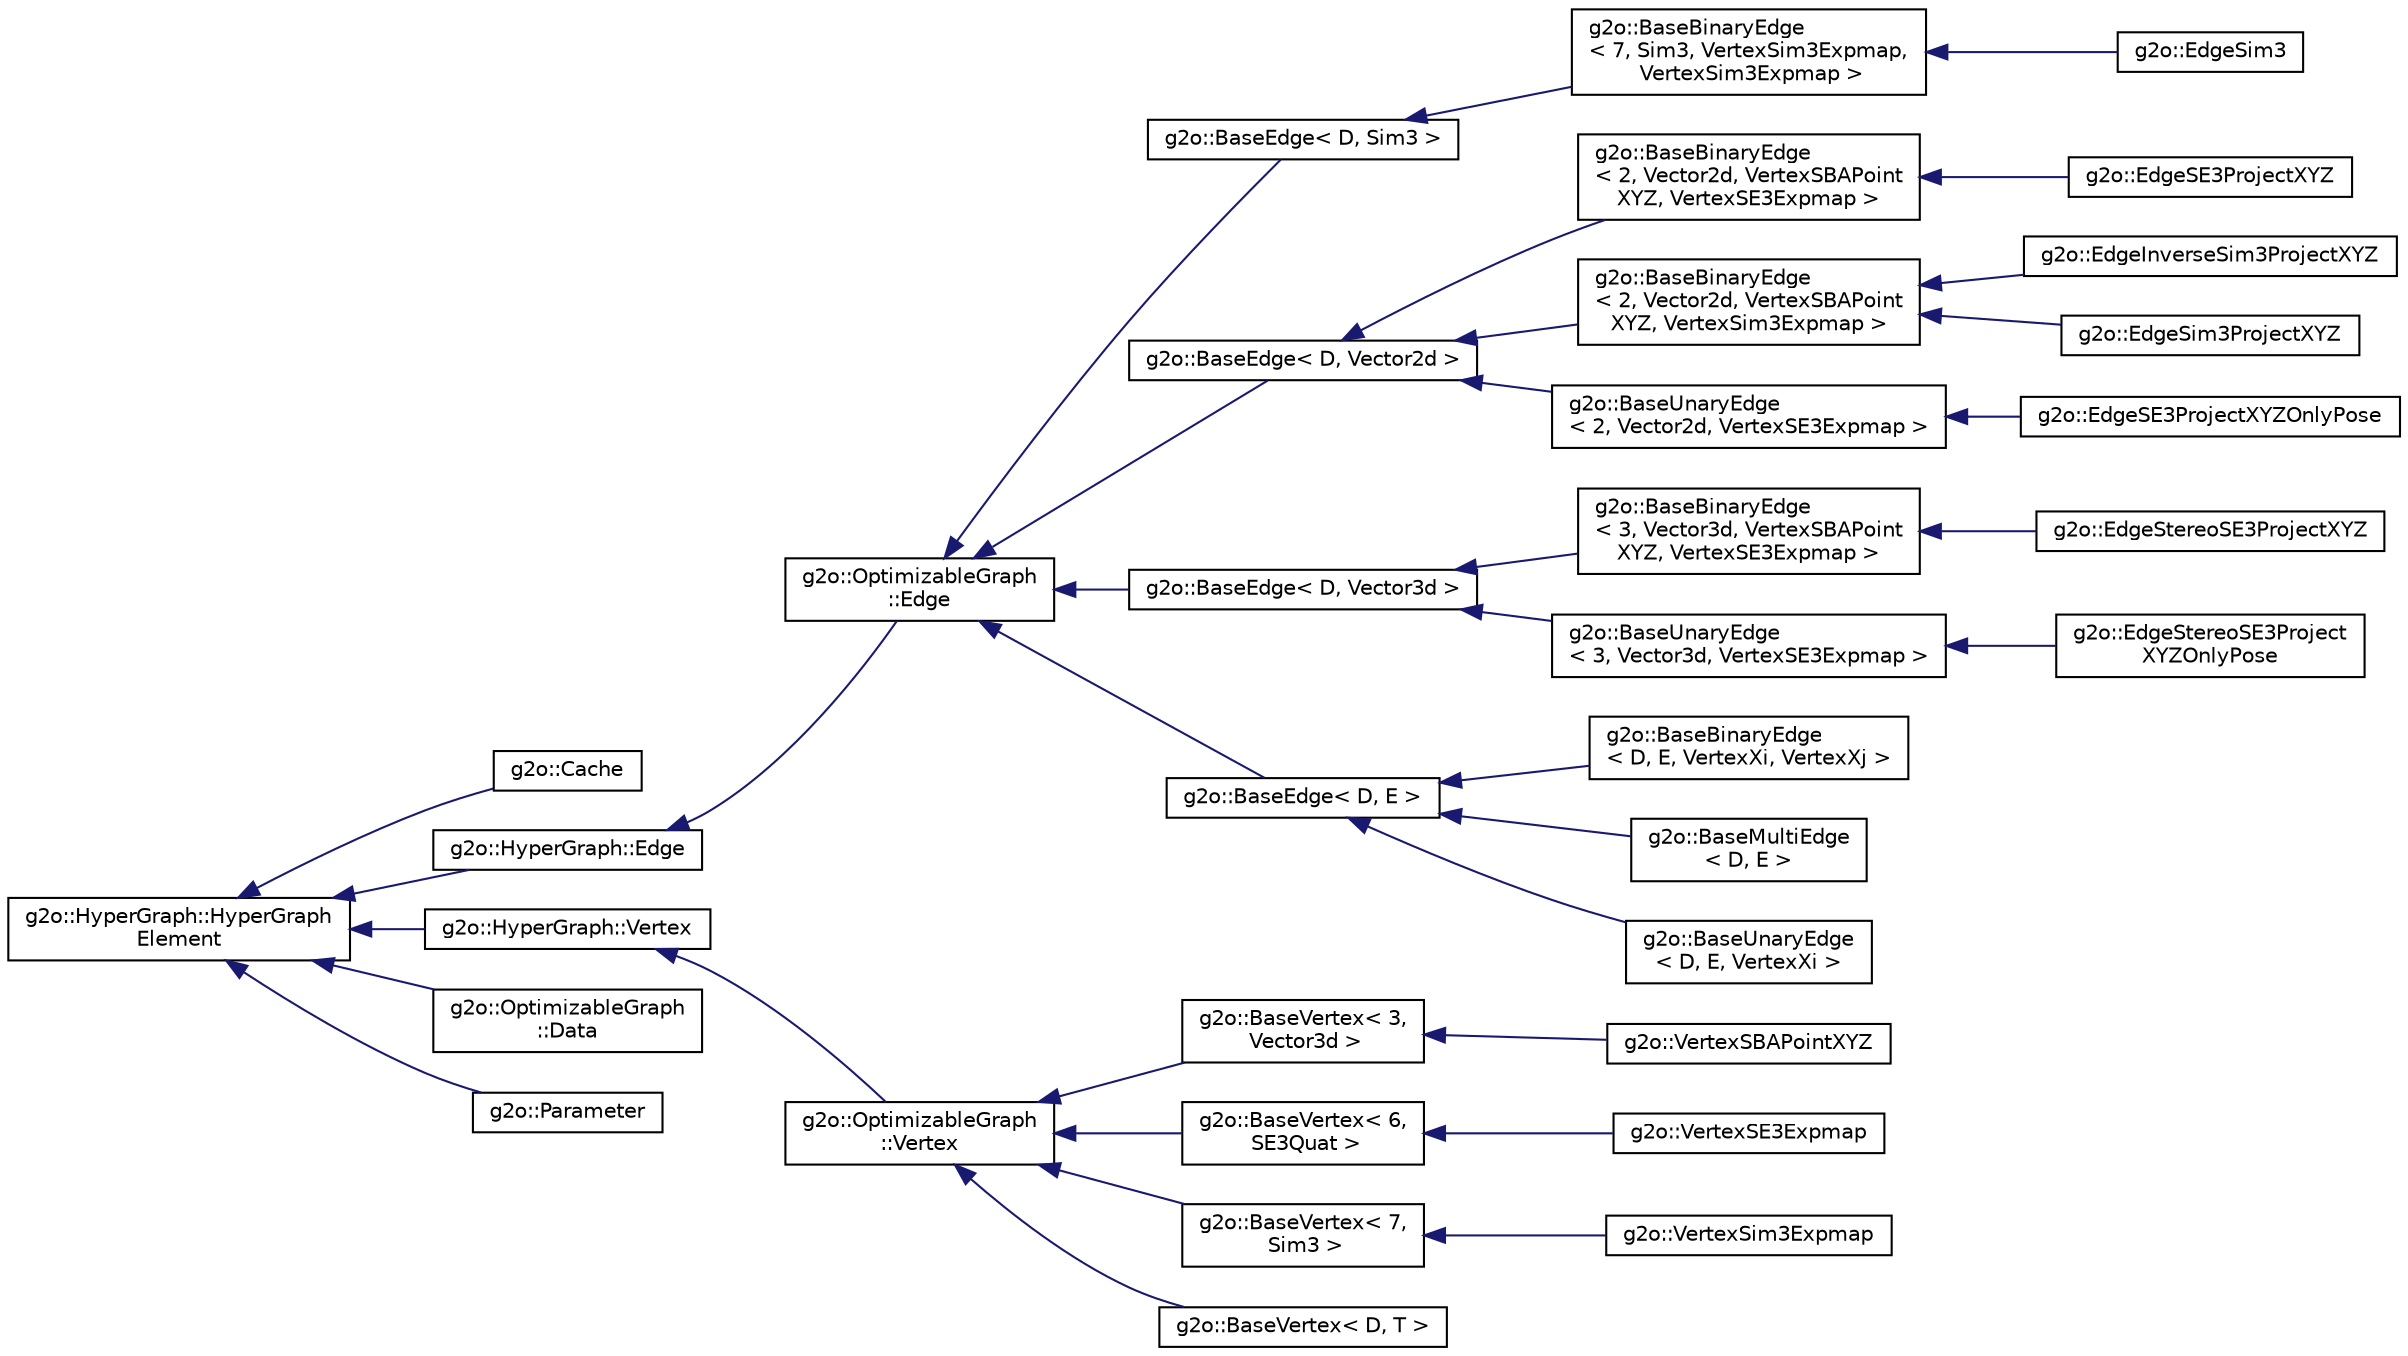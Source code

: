 digraph "Graphical Class Hierarchy"
{
  edge [fontname="Helvetica",fontsize="10",labelfontname="Helvetica",labelfontsize="10"];
  node [fontname="Helvetica",fontsize="10",shape=record];
  rankdir="LR";
  Node0 [label="g2o::HyperGraph::HyperGraph\lElement",height=0.2,width=0.4,color="black", fillcolor="white", style="filled",URL="$structg2o_1_1_hyper_graph_1_1_hyper_graph_element.html"];
  Node0 -> Node1 [dir="back",color="midnightblue",fontsize="10",style="solid",fontname="Helvetica"];
  Node1 [label="g2o::Cache",height=0.2,width=0.4,color="black", fillcolor="white", style="filled",URL="$classg2o_1_1_cache.html"];
  Node0 -> Node2 [dir="back",color="midnightblue",fontsize="10",style="solid",fontname="Helvetica"];
  Node2 [label="g2o::HyperGraph::Edge",height=0.2,width=0.4,color="black", fillcolor="white", style="filled",URL="$classg2o_1_1_hyper_graph_1_1_edge.html"];
  Node2 -> Node3 [dir="back",color="midnightblue",fontsize="10",style="solid",fontname="Helvetica"];
  Node3 [label="g2o::OptimizableGraph\l::Edge",height=0.2,width=0.4,color="black", fillcolor="white", style="filled",URL="$classg2o_1_1_optimizable_graph_1_1_edge.html"];
  Node3 -> Node4 [dir="back",color="midnightblue",fontsize="10",style="solid",fontname="Helvetica"];
  Node4 [label="g2o::BaseEdge\< D, Sim3 \>",height=0.2,width=0.4,color="black", fillcolor="white", style="filled",URL="$classg2o_1_1_base_edge.html"];
  Node4 -> Node5 [dir="back",color="midnightblue",fontsize="10",style="solid",fontname="Helvetica"];
  Node5 [label="g2o::BaseBinaryEdge\l\< 7, Sim3, VertexSim3Expmap,\l VertexSim3Expmap \>",height=0.2,width=0.4,color="black", fillcolor="white", style="filled",URL="$classg2o_1_1_base_binary_edge.html"];
  Node5 -> Node6 [dir="back",color="midnightblue",fontsize="10",style="solid",fontname="Helvetica"];
  Node6 [label="g2o::EdgeSim3",height=0.2,width=0.4,color="black", fillcolor="white", style="filled",URL="$classg2o_1_1_edge_sim3.html",tooltip="7D edge between two Vertex7 "];
  Node3 -> Node7 [dir="back",color="midnightblue",fontsize="10",style="solid",fontname="Helvetica"];
  Node7 [label="g2o::BaseEdge\< D, Vector2d \>",height=0.2,width=0.4,color="black", fillcolor="white", style="filled",URL="$classg2o_1_1_base_edge.html"];
  Node7 -> Node8 [dir="back",color="midnightblue",fontsize="10",style="solid",fontname="Helvetica"];
  Node8 [label="g2o::BaseBinaryEdge\l\< 2, Vector2d, VertexSBAPoint\lXYZ, VertexSE3Expmap \>",height=0.2,width=0.4,color="black", fillcolor="white", style="filled",URL="$classg2o_1_1_base_binary_edge.html"];
  Node8 -> Node9 [dir="back",color="midnightblue",fontsize="10",style="solid",fontname="Helvetica"];
  Node9 [label="g2o::EdgeSE3ProjectXYZ",height=0.2,width=0.4,color="black", fillcolor="white", style="filled",URL="$classg2o_1_1_edge_s_e3_project_x_y_z.html",tooltip="NOTE uesd in Optimizer::BundleAdjustment(), Optimizer::LocalBundleAdjustment() "];
  Node7 -> Node10 [dir="back",color="midnightblue",fontsize="10",style="solid",fontname="Helvetica"];
  Node10 [label="g2o::BaseBinaryEdge\l\< 2, Vector2d, VertexSBAPoint\lXYZ, VertexSim3Expmap \>",height=0.2,width=0.4,color="black", fillcolor="white", style="filled",URL="$classg2o_1_1_base_binary_edge.html"];
  Node10 -> Node11 [dir="back",color="midnightblue",fontsize="10",style="solid",fontname="Helvetica"];
  Node11 [label="g2o::EdgeInverseSim3ProjectXYZ",height=0.2,width=0.4,color="black", fillcolor="white", style="filled",URL="$classg2o_1_1_edge_inverse_sim3_project_x_y_z.html"];
  Node10 -> Node12 [dir="back",color="midnightblue",fontsize="10",style="solid",fontname="Helvetica"];
  Node12 [label="g2o::EdgeSim3ProjectXYZ",height=0.2,width=0.4,color="black", fillcolor="white", style="filled",URL="$classg2o_1_1_edge_sim3_project_x_y_z.html"];
  Node7 -> Node13 [dir="back",color="midnightblue",fontsize="10",style="solid",fontname="Helvetica"];
  Node13 [label="g2o::BaseUnaryEdge\l\< 2, Vector2d, VertexSE3Expmap \>",height=0.2,width=0.4,color="black", fillcolor="white", style="filled",URL="$classg2o_1_1_base_unary_edge.html"];
  Node13 -> Node14 [dir="back",color="midnightblue",fontsize="10",style="solid",fontname="Helvetica"];
  Node14 [label="g2o::EdgeSE3ProjectXYZOnlyPose",height=0.2,width=0.4,color="black", fillcolor="white", style="filled",URL="$classg2o_1_1_edge_s_e3_project_x_y_z_only_pose.html",tooltip="NOTE uesd in Optimizer::PoseOptimization() "];
  Node3 -> Node15 [dir="back",color="midnightblue",fontsize="10",style="solid",fontname="Helvetica"];
  Node15 [label="g2o::BaseEdge\< D, Vector3d \>",height=0.2,width=0.4,color="black", fillcolor="white", style="filled",URL="$classg2o_1_1_base_edge.html"];
  Node15 -> Node16 [dir="back",color="midnightblue",fontsize="10",style="solid",fontname="Helvetica"];
  Node16 [label="g2o::BaseBinaryEdge\l\< 3, Vector3d, VertexSBAPoint\lXYZ, VertexSE3Expmap \>",height=0.2,width=0.4,color="black", fillcolor="white", style="filled",URL="$classg2o_1_1_base_binary_edge.html"];
  Node16 -> Node17 [dir="back",color="midnightblue",fontsize="10",style="solid",fontname="Helvetica"];
  Node17 [label="g2o::EdgeStereoSE3ProjectXYZ",height=0.2,width=0.4,color="black", fillcolor="white", style="filled",URL="$classg2o_1_1_edge_stereo_s_e3_project_x_y_z.html",tooltip="NOTE uesd in Optimizer::BundleAdjustment(), Optimizer::LocalBundleAdjustment() "];
  Node15 -> Node18 [dir="back",color="midnightblue",fontsize="10",style="solid",fontname="Helvetica"];
  Node18 [label="g2o::BaseUnaryEdge\l\< 3, Vector3d, VertexSE3Expmap \>",height=0.2,width=0.4,color="black", fillcolor="white", style="filled",URL="$classg2o_1_1_base_unary_edge.html"];
  Node18 -> Node19 [dir="back",color="midnightblue",fontsize="10",style="solid",fontname="Helvetica"];
  Node19 [label="g2o::EdgeStereoSE3Project\lXYZOnlyPose",height=0.2,width=0.4,color="black", fillcolor="white", style="filled",URL="$classg2o_1_1_edge_stereo_s_e3_project_x_y_z_only_pose.html",tooltip="NOTE uesd in Optimizer::PoseOptimization() "];
  Node3 -> Node20 [dir="back",color="midnightblue",fontsize="10",style="solid",fontname="Helvetica"];
  Node20 [label="g2o::BaseEdge\< D, E \>",height=0.2,width=0.4,color="black", fillcolor="white", style="filled",URL="$classg2o_1_1_base_edge.html"];
  Node20 -> Node21 [dir="back",color="midnightblue",fontsize="10",style="solid",fontname="Helvetica"];
  Node21 [label="g2o::BaseBinaryEdge\l\< D, E, VertexXi, VertexXj \>",height=0.2,width=0.4,color="black", fillcolor="white", style="filled",URL="$classg2o_1_1_base_binary_edge.html"];
  Node20 -> Node22 [dir="back",color="midnightblue",fontsize="10",style="solid",fontname="Helvetica"];
  Node22 [label="g2o::BaseMultiEdge\l\< D, E \>",height=0.2,width=0.4,color="black", fillcolor="white", style="filled",URL="$classg2o_1_1_base_multi_edge.html",tooltip="base class to represent an edge connecting an arbitrary number of nodes "];
  Node20 -> Node23 [dir="back",color="midnightblue",fontsize="10",style="solid",fontname="Helvetica"];
  Node23 [label="g2o::BaseUnaryEdge\l\< D, E, VertexXi \>",height=0.2,width=0.4,color="black", fillcolor="white", style="filled",URL="$classg2o_1_1_base_unary_edge.html"];
  Node0 -> Node24 [dir="back",color="midnightblue",fontsize="10",style="solid",fontname="Helvetica"];
  Node24 [label="g2o::HyperGraph::Vertex",height=0.2,width=0.4,color="black", fillcolor="white", style="filled",URL="$classg2o_1_1_hyper_graph_1_1_vertex.html",tooltip="abstract Vertex, your types must derive from that one "];
  Node24 -> Node25 [dir="back",color="midnightblue",fontsize="10",style="solid",fontname="Helvetica"];
  Node25 [label="g2o::OptimizableGraph\l::Vertex",height=0.2,width=0.4,color="black", fillcolor="white", style="filled",URL="$classg2o_1_1_optimizable_graph_1_1_vertex.html",tooltip="A general case Vertex for optimization. "];
  Node25 -> Node26 [dir="back",color="midnightblue",fontsize="10",style="solid",fontname="Helvetica"];
  Node26 [label="g2o::BaseVertex\< 3,\l Vector3d \>",height=0.2,width=0.4,color="black", fillcolor="white", style="filled",URL="$classg2o_1_1_base_vertex.html"];
  Node26 -> Node27 [dir="back",color="midnightblue",fontsize="10",style="solid",fontname="Helvetica"];
  Node27 [label="g2o::VertexSBAPointXYZ",height=0.2,width=0.4,color="black", fillcolor="white", style="filled",URL="$classg2o_1_1_vertex_s_b_a_point_x_y_z.html",tooltip="Point vertex, XYZ. "];
  Node25 -> Node28 [dir="back",color="midnightblue",fontsize="10",style="solid",fontname="Helvetica"];
  Node28 [label="g2o::BaseVertex\< 6,\l SE3Quat \>",height=0.2,width=0.4,color="black", fillcolor="white", style="filled",URL="$classg2o_1_1_base_vertex.html"];
  Node28 -> Node29 [dir="back",color="midnightblue",fontsize="10",style="solid",fontname="Helvetica"];
  Node29 [label="g2o::VertexSE3Expmap",height=0.2,width=0.4,color="black", fillcolor="white", style="filled",URL="$classg2o_1_1_vertex_s_e3_expmap.html",tooltip="SE3 Vertex parameterized internally with a transformation matrix and externally with its exponential ..."];
  Node25 -> Node30 [dir="back",color="midnightblue",fontsize="10",style="solid",fontname="Helvetica"];
  Node30 [label="g2o::BaseVertex\< 7,\l Sim3 \>",height=0.2,width=0.4,color="black", fillcolor="white", style="filled",URL="$classg2o_1_1_base_vertex.html"];
  Node30 -> Node31 [dir="back",color="midnightblue",fontsize="10",style="solid",fontname="Helvetica"];
  Node31 [label="g2o::VertexSim3Expmap",height=0.2,width=0.4,color="black", fillcolor="white", style="filled",URL="$classg2o_1_1_vertex_sim3_expmap.html",tooltip="Sim3 Vertex, (x,y,z,qw,qx,qy,qz) the parameterization for the increments constructed is a 7d vector (..."];
  Node25 -> Node32 [dir="back",color="midnightblue",fontsize="10",style="solid",fontname="Helvetica"];
  Node32 [label="g2o::BaseVertex\< D, T \>",height=0.2,width=0.4,color="black", fillcolor="white", style="filled",URL="$classg2o_1_1_base_vertex.html",tooltip="Templatized BaseVertex. "];
  Node0 -> Node33 [dir="back",color="midnightblue",fontsize="10",style="solid",fontname="Helvetica"];
  Node33 [label="g2o::OptimizableGraph\l::Data",height=0.2,width=0.4,color="black", fillcolor="white", style="filled",URL="$classg2o_1_1_optimizable_graph_1_1_data.html",tooltip="data packet for a vertex. Extend this class to store in the vertices the potential additional informa..."];
  Node0 -> Node34 [dir="back",color="midnightblue",fontsize="10",style="solid",fontname="Helvetica"];
  Node34 [label="g2o::Parameter",height=0.2,width=0.4,color="black", fillcolor="white", style="filled",URL="$classg2o_1_1_parameter.html"];
}
